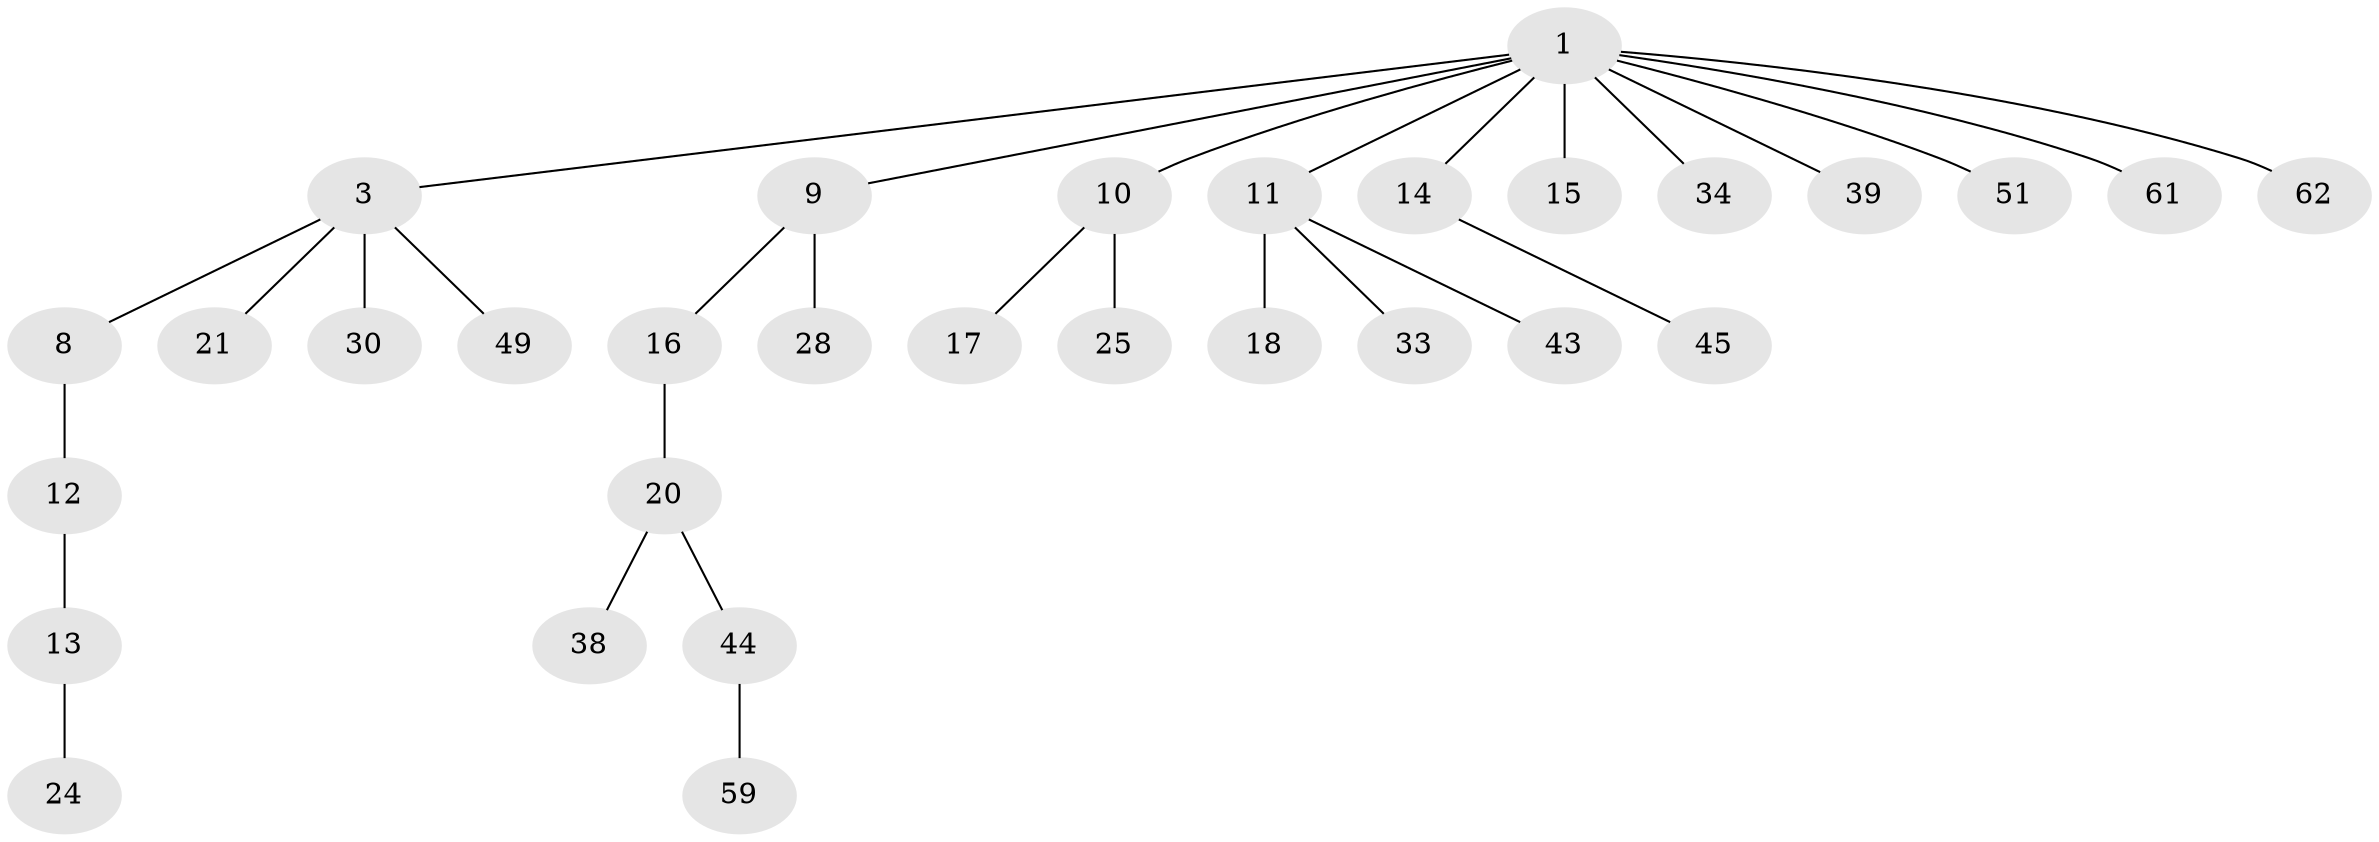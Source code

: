 // original degree distribution, {6: 0.015873015873015872, 3: 0.1111111111111111, 4: 0.07936507936507936, 5: 0.047619047619047616, 2: 0.23809523809523808, 1: 0.5079365079365079}
// Generated by graph-tools (version 1.1) at 2025/15/03/09/25 04:15:37]
// undirected, 31 vertices, 30 edges
graph export_dot {
graph [start="1"]
  node [color=gray90,style=filled];
  1 [super="+2+4+7"];
  3 [super="+22+23+5"];
  8;
  9;
  10;
  11;
  12;
  13 [super="+27"];
  14;
  15;
  16 [super="+31"];
  17 [super="+19"];
  18;
  20 [super="+26+32+37"];
  21;
  24 [super="+50"];
  25;
  28 [super="+41+42+60+52"];
  30;
  33 [super="+48"];
  34 [super="+58+36"];
  38;
  39 [super="+47"];
  43;
  44;
  45 [super="+63"];
  49 [super="+53"];
  51;
  59;
  61;
  62;
  1 -- 3;
  1 -- 51;
  1 -- 62;
  1 -- 14;
  1 -- 39;
  1 -- 10;
  1 -- 34;
  1 -- 61;
  1 -- 11;
  1 -- 9;
  1 -- 15;
  3 -- 49;
  3 -- 21;
  3 -- 8;
  3 -- 30;
  8 -- 12;
  9 -- 16;
  9 -- 28;
  10 -- 17;
  10 -- 25;
  11 -- 18;
  11 -- 33;
  11 -- 43;
  12 -- 13;
  13 -- 24;
  14 -- 45;
  16 -- 20;
  20 -- 38;
  20 -- 44;
  44 -- 59;
}
